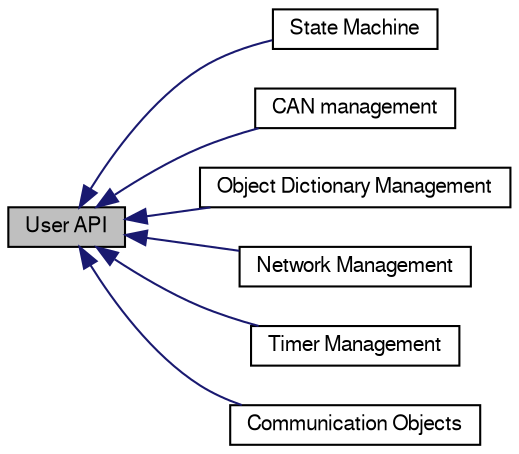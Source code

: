 digraph "User API"
{
  edge [fontname="FreeSans",fontsize="10",labelfontname="FreeSans",labelfontsize="10"];
  node [fontname="FreeSans",fontsize="10",shape=record];
  rankdir=LR;
  Node5 [label="State Machine",height=0.2,width=0.4,color="black", fillcolor="white", style="filled",URL="$group__statemachine.html"];
  Node1 [label="CAN management",height=0.2,width=0.4,color="black", fillcolor="white", style="filled",URL="$group__can.html"];
  Node0 [label="User API",height=0.2,width=0.4,color="black", fillcolor="grey75", style="filled" fontcolor="black"];
  Node3 [label="Object Dictionary Management",height=0.2,width=0.4,color="black", fillcolor="white", style="filled",URL="$group__od.html",tooltip="The Object Dictionary is the heart of each CANopen device containing all communication and applicatio..."];
  Node2 [label="Network Management",height=0.2,width=0.4,color="black", fillcolor="white", style="filled",URL="$group__networkmanagement.html"];
  Node6 [label="Timer Management",height=0.2,width=0.4,color="black", fillcolor="white", style="filled",URL="$group__timer.html"];
  Node4 [label="Communication Objects",height=0.2,width=0.4,color="black", fillcolor="white", style="filled",URL="$group__comobj.html"];
  Node0->Node1 [shape=plaintext, color="midnightblue", dir="back", style="solid"];
  Node0->Node2 [shape=plaintext, color="midnightblue", dir="back", style="solid"];
  Node0->Node3 [shape=plaintext, color="midnightblue", dir="back", style="solid"];
  Node0->Node4 [shape=plaintext, color="midnightblue", dir="back", style="solid"];
  Node0->Node5 [shape=plaintext, color="midnightblue", dir="back", style="solid"];
  Node0->Node6 [shape=plaintext, color="midnightblue", dir="back", style="solid"];
}
